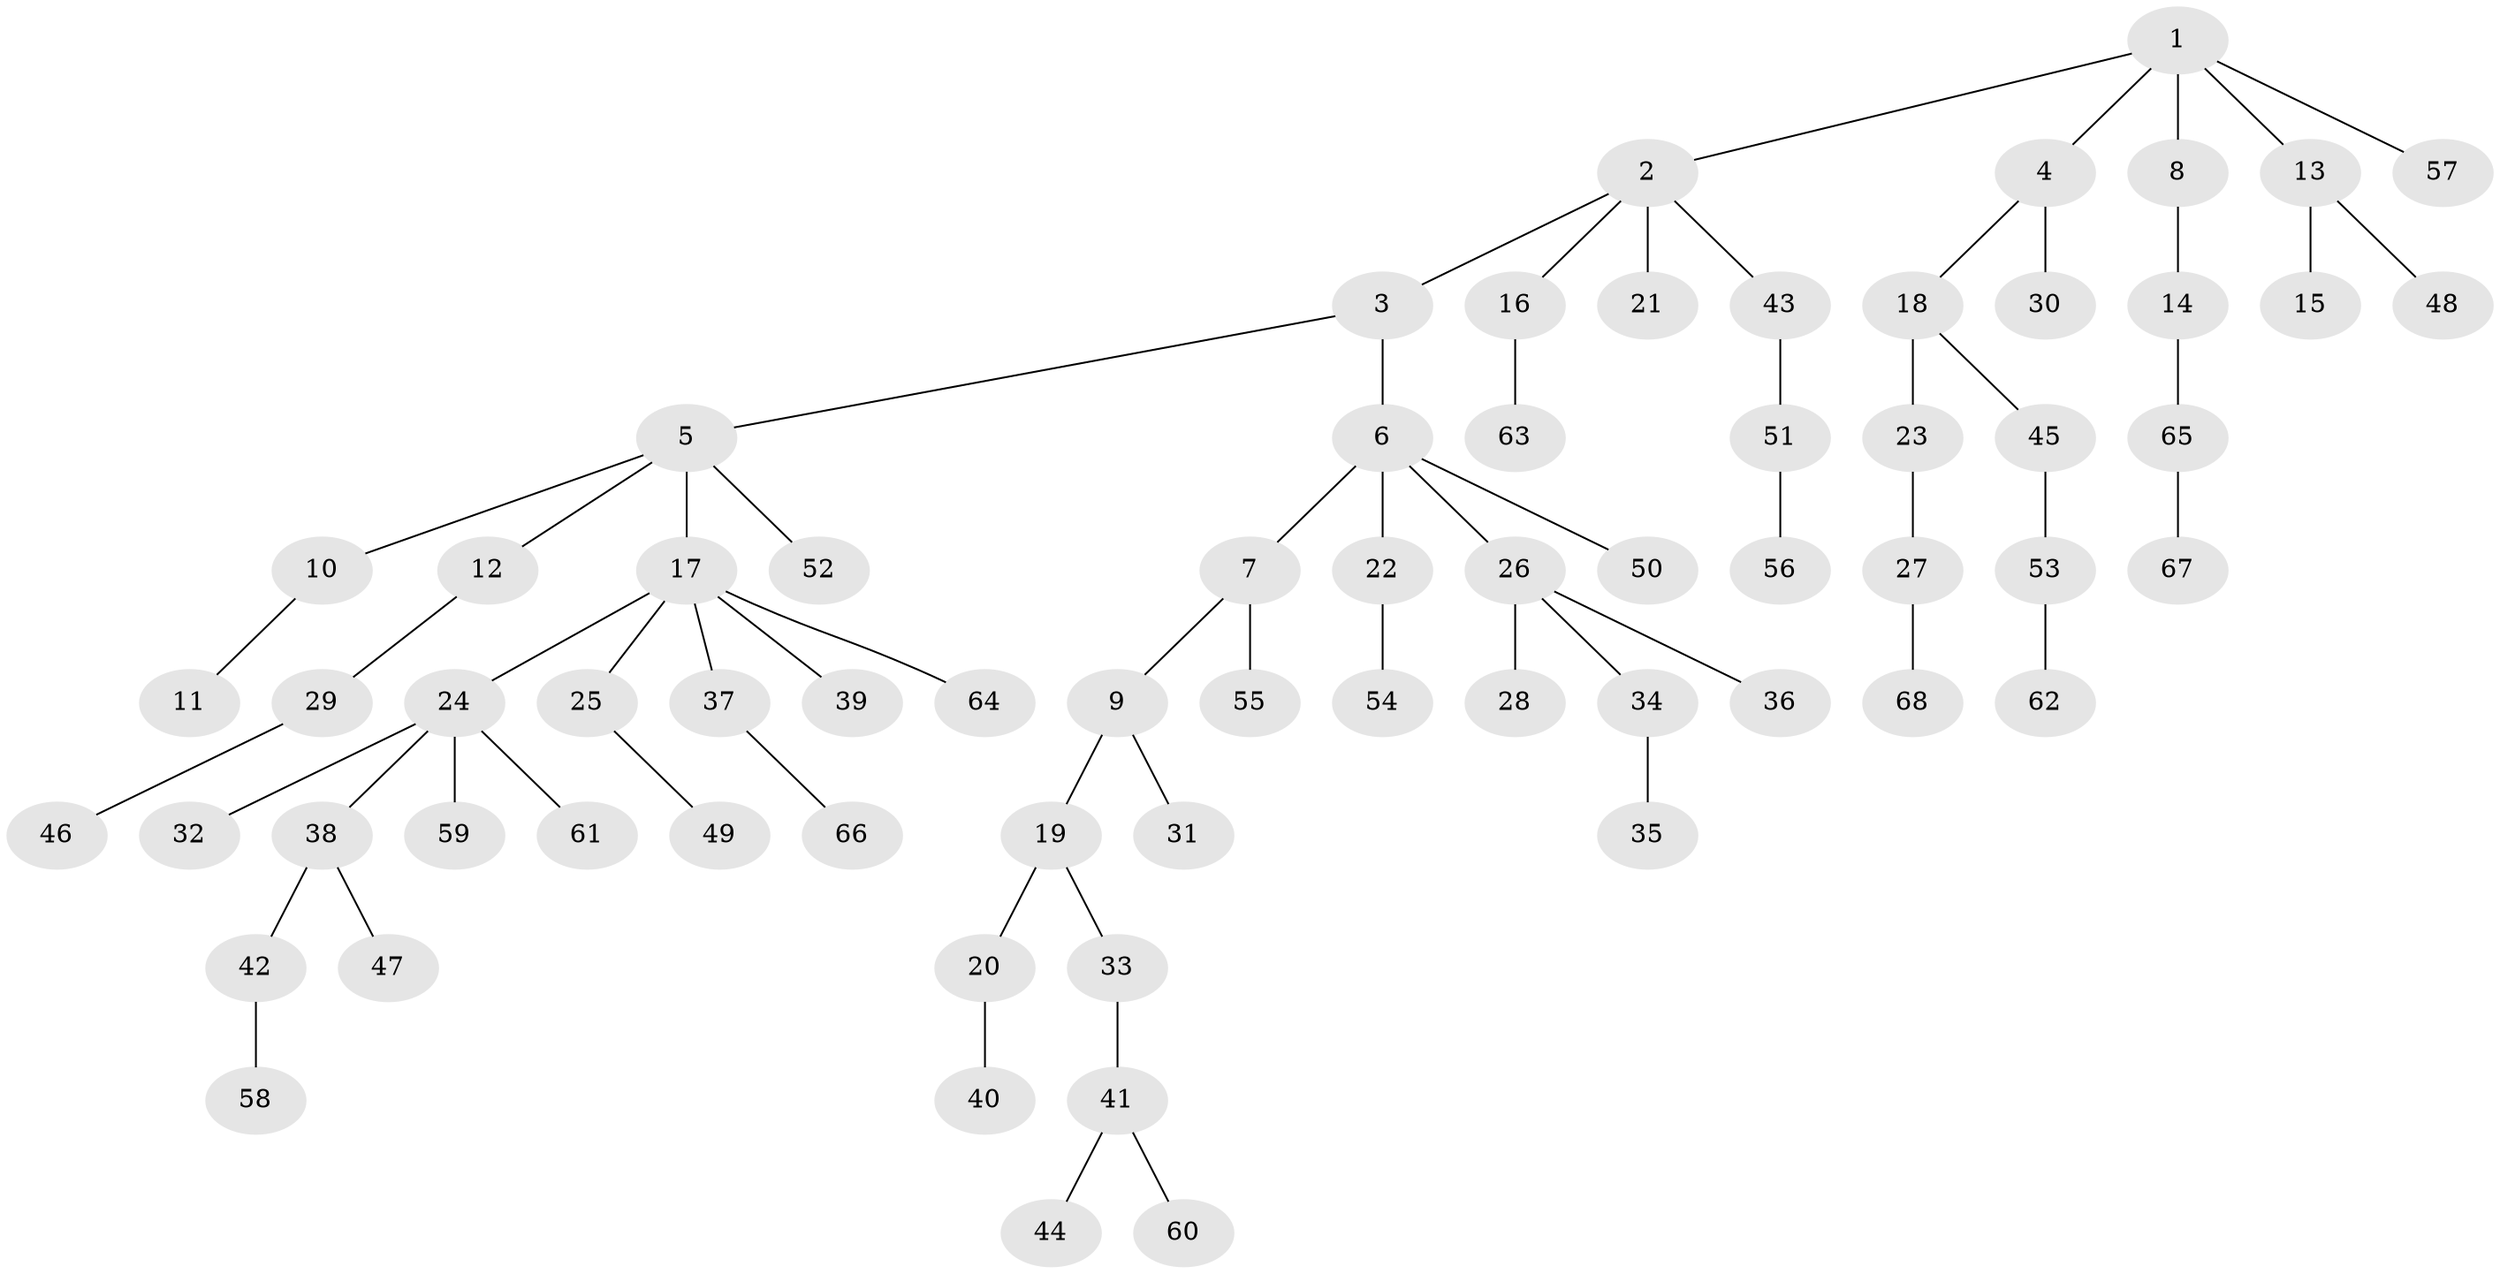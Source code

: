 // coarse degree distribution, {2: 0.35294117647058826, 1: 0.4117647058823529, 3: 0.14705882352941177, 4: 0.058823529411764705, 5: 0.029411764705882353}
// Generated by graph-tools (version 1.1) at 2025/37/03/04/25 23:37:23]
// undirected, 68 vertices, 67 edges
graph export_dot {
  node [color=gray90,style=filled];
  1;
  2;
  3;
  4;
  5;
  6;
  7;
  8;
  9;
  10;
  11;
  12;
  13;
  14;
  15;
  16;
  17;
  18;
  19;
  20;
  21;
  22;
  23;
  24;
  25;
  26;
  27;
  28;
  29;
  30;
  31;
  32;
  33;
  34;
  35;
  36;
  37;
  38;
  39;
  40;
  41;
  42;
  43;
  44;
  45;
  46;
  47;
  48;
  49;
  50;
  51;
  52;
  53;
  54;
  55;
  56;
  57;
  58;
  59;
  60;
  61;
  62;
  63;
  64;
  65;
  66;
  67;
  68;
  1 -- 2;
  1 -- 4;
  1 -- 8;
  1 -- 13;
  1 -- 57;
  2 -- 3;
  2 -- 16;
  2 -- 21;
  2 -- 43;
  3 -- 5;
  3 -- 6;
  4 -- 18;
  4 -- 30;
  5 -- 10;
  5 -- 12;
  5 -- 17;
  5 -- 52;
  6 -- 7;
  6 -- 22;
  6 -- 26;
  6 -- 50;
  7 -- 9;
  7 -- 55;
  8 -- 14;
  9 -- 19;
  9 -- 31;
  10 -- 11;
  12 -- 29;
  13 -- 15;
  13 -- 48;
  14 -- 65;
  16 -- 63;
  17 -- 24;
  17 -- 25;
  17 -- 37;
  17 -- 39;
  17 -- 64;
  18 -- 23;
  18 -- 45;
  19 -- 20;
  19 -- 33;
  20 -- 40;
  22 -- 54;
  23 -- 27;
  24 -- 32;
  24 -- 38;
  24 -- 59;
  24 -- 61;
  25 -- 49;
  26 -- 28;
  26 -- 34;
  26 -- 36;
  27 -- 68;
  29 -- 46;
  33 -- 41;
  34 -- 35;
  37 -- 66;
  38 -- 42;
  38 -- 47;
  41 -- 44;
  41 -- 60;
  42 -- 58;
  43 -- 51;
  45 -- 53;
  51 -- 56;
  53 -- 62;
  65 -- 67;
}
